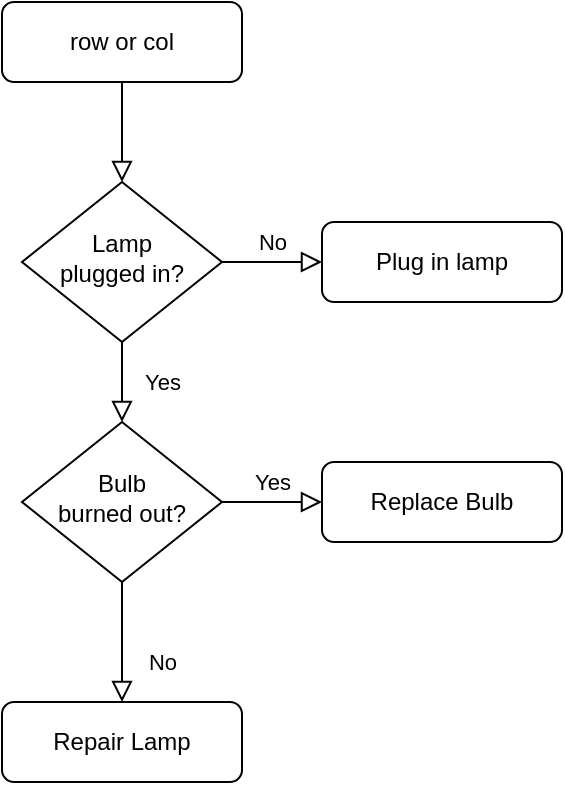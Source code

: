 <mxfile version="21.3.8" type="github">
  <diagram name="Page-1" id="Pc12LnrKFziGUSkAmAEp">
    <mxGraphModel dx="1034" dy="404" grid="1" gridSize="10" guides="1" tooltips="1" connect="1" arrows="1" fold="1" page="1" pageScale="1" pageWidth="827" pageHeight="1169" math="0" shadow="0">
      <root>
        <mxCell id="0" />
        <mxCell id="1" parent="0" />
        <mxCell id="KANeY7sKN0ZmOM-9hLV5-2" value="" style="rounded=0;html=1;jettySize=auto;orthogonalLoop=1;fontSize=11;endArrow=block;endFill=0;endSize=8;strokeWidth=1;shadow=0;labelBackgroundColor=none;edgeStyle=orthogonalEdgeStyle;" edge="1" parent="1" source="KANeY7sKN0ZmOM-9hLV5-3" target="KANeY7sKN0ZmOM-9hLV5-6">
          <mxGeometry relative="1" as="geometry" />
        </mxCell>
        <mxCell id="KANeY7sKN0ZmOM-9hLV5-3" value="row or col" style="rounded=1;whiteSpace=wrap;html=1;fontSize=12;glass=0;strokeWidth=1;shadow=0;" vertex="1" parent="1">
          <mxGeometry x="160" y="80" width="120" height="40" as="geometry" />
        </mxCell>
        <mxCell id="KANeY7sKN0ZmOM-9hLV5-4" value="Yes" style="rounded=0;html=1;jettySize=auto;orthogonalLoop=1;fontSize=11;endArrow=block;endFill=0;endSize=8;strokeWidth=1;shadow=0;labelBackgroundColor=none;edgeStyle=orthogonalEdgeStyle;" edge="1" parent="1" source="KANeY7sKN0ZmOM-9hLV5-6" target="KANeY7sKN0ZmOM-9hLV5-10">
          <mxGeometry y="20" relative="1" as="geometry">
            <mxPoint as="offset" />
          </mxGeometry>
        </mxCell>
        <mxCell id="KANeY7sKN0ZmOM-9hLV5-5" value="No" style="edgeStyle=orthogonalEdgeStyle;rounded=0;html=1;jettySize=auto;orthogonalLoop=1;fontSize=11;endArrow=block;endFill=0;endSize=8;strokeWidth=1;shadow=0;labelBackgroundColor=none;" edge="1" parent="1" source="KANeY7sKN0ZmOM-9hLV5-6" target="KANeY7sKN0ZmOM-9hLV5-7">
          <mxGeometry y="10" relative="1" as="geometry">
            <mxPoint as="offset" />
          </mxGeometry>
        </mxCell>
        <mxCell id="KANeY7sKN0ZmOM-9hLV5-6" value="Lamp&lt;br&gt;plugged in?" style="rhombus;whiteSpace=wrap;html=1;shadow=0;fontFamily=Helvetica;fontSize=12;align=center;strokeWidth=1;spacing=6;spacingTop=-4;" vertex="1" parent="1">
          <mxGeometry x="170" y="170" width="100" height="80" as="geometry" />
        </mxCell>
        <mxCell id="KANeY7sKN0ZmOM-9hLV5-7" value="Plug in lamp" style="rounded=1;whiteSpace=wrap;html=1;fontSize=12;glass=0;strokeWidth=1;shadow=0;" vertex="1" parent="1">
          <mxGeometry x="320" y="190" width="120" height="40" as="geometry" />
        </mxCell>
        <mxCell id="KANeY7sKN0ZmOM-9hLV5-8" value="No" style="rounded=0;html=1;jettySize=auto;orthogonalLoop=1;fontSize=11;endArrow=block;endFill=0;endSize=8;strokeWidth=1;shadow=0;labelBackgroundColor=none;edgeStyle=orthogonalEdgeStyle;" edge="1" parent="1" source="KANeY7sKN0ZmOM-9hLV5-10" target="KANeY7sKN0ZmOM-9hLV5-11">
          <mxGeometry x="0.333" y="20" relative="1" as="geometry">
            <mxPoint as="offset" />
          </mxGeometry>
        </mxCell>
        <mxCell id="KANeY7sKN0ZmOM-9hLV5-9" value="Yes" style="edgeStyle=orthogonalEdgeStyle;rounded=0;html=1;jettySize=auto;orthogonalLoop=1;fontSize=11;endArrow=block;endFill=0;endSize=8;strokeWidth=1;shadow=0;labelBackgroundColor=none;" edge="1" parent="1" source="KANeY7sKN0ZmOM-9hLV5-10" target="KANeY7sKN0ZmOM-9hLV5-12">
          <mxGeometry y="10" relative="1" as="geometry">
            <mxPoint as="offset" />
          </mxGeometry>
        </mxCell>
        <mxCell id="KANeY7sKN0ZmOM-9hLV5-10" value="Bulb&lt;br&gt;burned out?" style="rhombus;whiteSpace=wrap;html=1;shadow=0;fontFamily=Helvetica;fontSize=12;align=center;strokeWidth=1;spacing=6;spacingTop=-4;" vertex="1" parent="1">
          <mxGeometry x="170" y="290" width="100" height="80" as="geometry" />
        </mxCell>
        <mxCell id="KANeY7sKN0ZmOM-9hLV5-11" value="Repair Lamp" style="rounded=1;whiteSpace=wrap;html=1;fontSize=12;glass=0;strokeWidth=1;shadow=0;" vertex="1" parent="1">
          <mxGeometry x="160" y="430" width="120" height="40" as="geometry" />
        </mxCell>
        <mxCell id="KANeY7sKN0ZmOM-9hLV5-12" value="Replace Bulb" style="rounded=1;whiteSpace=wrap;html=1;fontSize=12;glass=0;strokeWidth=1;shadow=0;" vertex="1" parent="1">
          <mxGeometry x="320" y="310" width="120" height="40" as="geometry" />
        </mxCell>
      </root>
    </mxGraphModel>
  </diagram>
</mxfile>
